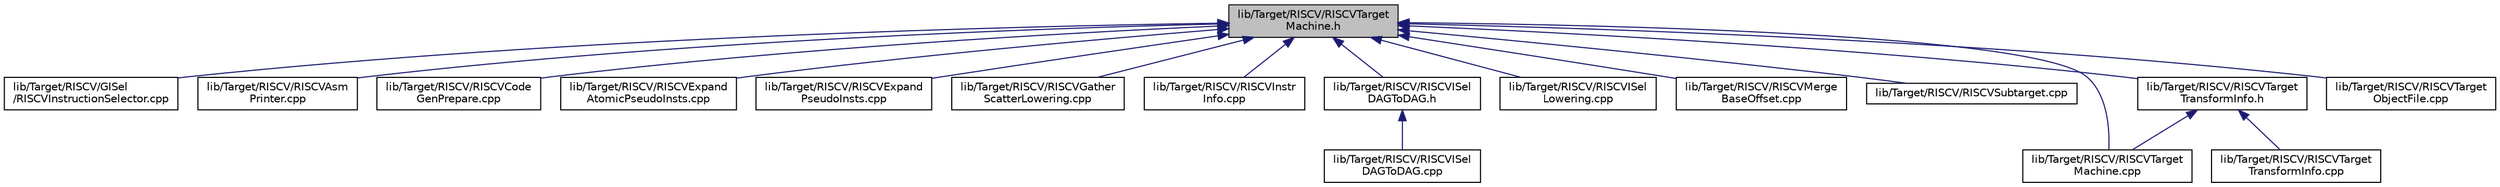 digraph "lib/Target/RISCV/RISCVTargetMachine.h"
{
 // LATEX_PDF_SIZE
  bgcolor="transparent";
  edge [fontname="Helvetica",fontsize="10",labelfontname="Helvetica",labelfontsize="10"];
  node [fontname="Helvetica",fontsize="10",shape=record];
  Node1 [label="lib/Target/RISCV/RISCVTarget\lMachine.h",height=0.2,width=0.4,color="black", fillcolor="grey75", style="filled", fontcolor="black",tooltip=" "];
  Node1 -> Node2 [dir="back",color="midnightblue",fontsize="10",style="solid",fontname="Helvetica"];
  Node2 [label="lib/Target/RISCV/GISel\l/RISCVInstructionSelector.cpp",height=0.2,width=0.4,color="black",URL="$RISCVInstructionSelector_8cpp.html",tooltip=" "];
  Node1 -> Node3 [dir="back",color="midnightblue",fontsize="10",style="solid",fontname="Helvetica"];
  Node3 [label="lib/Target/RISCV/RISCVAsm\lPrinter.cpp",height=0.2,width=0.4,color="black",URL="$RISCVAsmPrinter_8cpp.html",tooltip=" "];
  Node1 -> Node4 [dir="back",color="midnightblue",fontsize="10",style="solid",fontname="Helvetica"];
  Node4 [label="lib/Target/RISCV/RISCVCode\lGenPrepare.cpp",height=0.2,width=0.4,color="black",URL="$RISCVCodeGenPrepare_8cpp.html",tooltip=" "];
  Node1 -> Node5 [dir="back",color="midnightblue",fontsize="10",style="solid",fontname="Helvetica"];
  Node5 [label="lib/Target/RISCV/RISCVExpand\lAtomicPseudoInsts.cpp",height=0.2,width=0.4,color="black",URL="$RISCVExpandAtomicPseudoInsts_8cpp.html",tooltip=" "];
  Node1 -> Node6 [dir="back",color="midnightblue",fontsize="10",style="solid",fontname="Helvetica"];
  Node6 [label="lib/Target/RISCV/RISCVExpand\lPseudoInsts.cpp",height=0.2,width=0.4,color="black",URL="$RISCVExpandPseudoInsts_8cpp.html",tooltip=" "];
  Node1 -> Node7 [dir="back",color="midnightblue",fontsize="10",style="solid",fontname="Helvetica"];
  Node7 [label="lib/Target/RISCV/RISCVGather\lScatterLowering.cpp",height=0.2,width=0.4,color="black",URL="$RISCVGatherScatterLowering_8cpp.html",tooltip=" "];
  Node1 -> Node8 [dir="back",color="midnightblue",fontsize="10",style="solid",fontname="Helvetica"];
  Node8 [label="lib/Target/RISCV/RISCVInstr\lInfo.cpp",height=0.2,width=0.4,color="black",URL="$RISCVInstrInfo_8cpp.html",tooltip=" "];
  Node1 -> Node9 [dir="back",color="midnightblue",fontsize="10",style="solid",fontname="Helvetica"];
  Node9 [label="lib/Target/RISCV/RISCVISel\lDAGToDAG.h",height=0.2,width=0.4,color="black",URL="$RISCVISelDAGToDAG_8h.html",tooltip=" "];
  Node9 -> Node10 [dir="back",color="midnightblue",fontsize="10",style="solid",fontname="Helvetica"];
  Node10 [label="lib/Target/RISCV/RISCVISel\lDAGToDAG.cpp",height=0.2,width=0.4,color="black",URL="$RISCVISelDAGToDAG_8cpp.html",tooltip=" "];
  Node1 -> Node11 [dir="back",color="midnightblue",fontsize="10",style="solid",fontname="Helvetica"];
  Node11 [label="lib/Target/RISCV/RISCVISel\lLowering.cpp",height=0.2,width=0.4,color="black",URL="$RISCVISelLowering_8cpp.html",tooltip=" "];
  Node1 -> Node12 [dir="back",color="midnightblue",fontsize="10",style="solid",fontname="Helvetica"];
  Node12 [label="lib/Target/RISCV/RISCVMerge\lBaseOffset.cpp",height=0.2,width=0.4,color="black",URL="$RISCVMergeBaseOffset_8cpp.html",tooltip=" "];
  Node1 -> Node13 [dir="back",color="midnightblue",fontsize="10",style="solid",fontname="Helvetica"];
  Node13 [label="lib/Target/RISCV/RISCVSubtarget.cpp",height=0.2,width=0.4,color="black",URL="$RISCVSubtarget_8cpp.html",tooltip=" "];
  Node1 -> Node14 [dir="back",color="midnightblue",fontsize="10",style="solid",fontname="Helvetica"];
  Node14 [label="lib/Target/RISCV/RISCVTarget\lMachine.cpp",height=0.2,width=0.4,color="black",URL="$RISCVTargetMachine_8cpp.html",tooltip=" "];
  Node1 -> Node15 [dir="back",color="midnightblue",fontsize="10",style="solid",fontname="Helvetica"];
  Node15 [label="lib/Target/RISCV/RISCVTarget\lTransformInfo.h",height=0.2,width=0.4,color="black",URL="$RISCVTargetTransformInfo_8h.html",tooltip=" "];
  Node15 -> Node14 [dir="back",color="midnightblue",fontsize="10",style="solid",fontname="Helvetica"];
  Node15 -> Node16 [dir="back",color="midnightblue",fontsize="10",style="solid",fontname="Helvetica"];
  Node16 [label="lib/Target/RISCV/RISCVTarget\lTransformInfo.cpp",height=0.2,width=0.4,color="black",URL="$RISCVTargetTransformInfo_8cpp.html",tooltip=" "];
  Node1 -> Node17 [dir="back",color="midnightblue",fontsize="10",style="solid",fontname="Helvetica"];
  Node17 [label="lib/Target/RISCV/RISCVTarget\lObjectFile.cpp",height=0.2,width=0.4,color="black",URL="$RISCVTargetObjectFile_8cpp.html",tooltip=" "];
}

